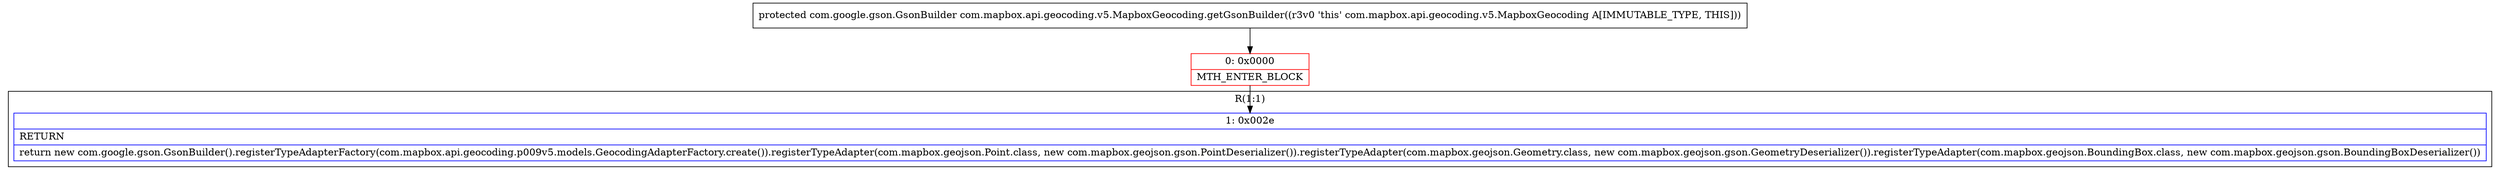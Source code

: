 digraph "CFG forcom.mapbox.api.geocoding.v5.MapboxGeocoding.getGsonBuilder()Lcom\/google\/gson\/GsonBuilder;" {
subgraph cluster_Region_1888729333 {
label = "R(1:1)";
node [shape=record,color=blue];
Node_1 [shape=record,label="{1\:\ 0x002e|RETURN\l|return new com.google.gson.GsonBuilder().registerTypeAdapterFactory(com.mapbox.api.geocoding.p009v5.models.GeocodingAdapterFactory.create()).registerTypeAdapter(com.mapbox.geojson.Point.class, new com.mapbox.geojson.gson.PointDeserializer()).registerTypeAdapter(com.mapbox.geojson.Geometry.class, new com.mapbox.geojson.gson.GeometryDeserializer()).registerTypeAdapter(com.mapbox.geojson.BoundingBox.class, new com.mapbox.geojson.gson.BoundingBoxDeserializer())\l}"];
}
Node_0 [shape=record,color=red,label="{0\:\ 0x0000|MTH_ENTER_BLOCK\l}"];
MethodNode[shape=record,label="{protected com.google.gson.GsonBuilder com.mapbox.api.geocoding.v5.MapboxGeocoding.getGsonBuilder((r3v0 'this' com.mapbox.api.geocoding.v5.MapboxGeocoding A[IMMUTABLE_TYPE, THIS])) }"];
MethodNode -> Node_0;
Node_0 -> Node_1;
}

